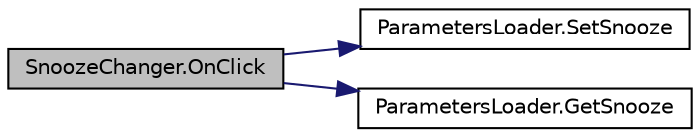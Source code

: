 digraph "SnoozeChanger.OnClick"
{
  edge [fontname="Helvetica",fontsize="10",labelfontname="Helvetica",labelfontsize="10"];
  node [fontname="Helvetica",fontsize="10",shape=record];
  rankdir="LR";
  Node0 [label="SnoozeChanger.OnClick",height=0.2,width=0.4,color="black", fillcolor="grey75", style="filled", fontcolor="black"];
  Node0 -> Node1 [color="midnightblue",fontsize="10",style="solid",fontname="Helvetica"];
  Node1 [label="ParametersLoader.SetSnooze",height=0.2,width=0.4,color="black", fillcolor="white", style="filled",URL="$class_parameters_loader.html#a28c8d880037a4ee6b54eae165f6c11cb"];
  Node0 -> Node2 [color="midnightblue",fontsize="10",style="solid",fontname="Helvetica"];
  Node2 [label="ParametersLoader.GetSnooze",height=0.2,width=0.4,color="black", fillcolor="white", style="filled",URL="$class_parameters_loader.html#a55ed144c6b0b938358265b1e5072e5dd"];
}

